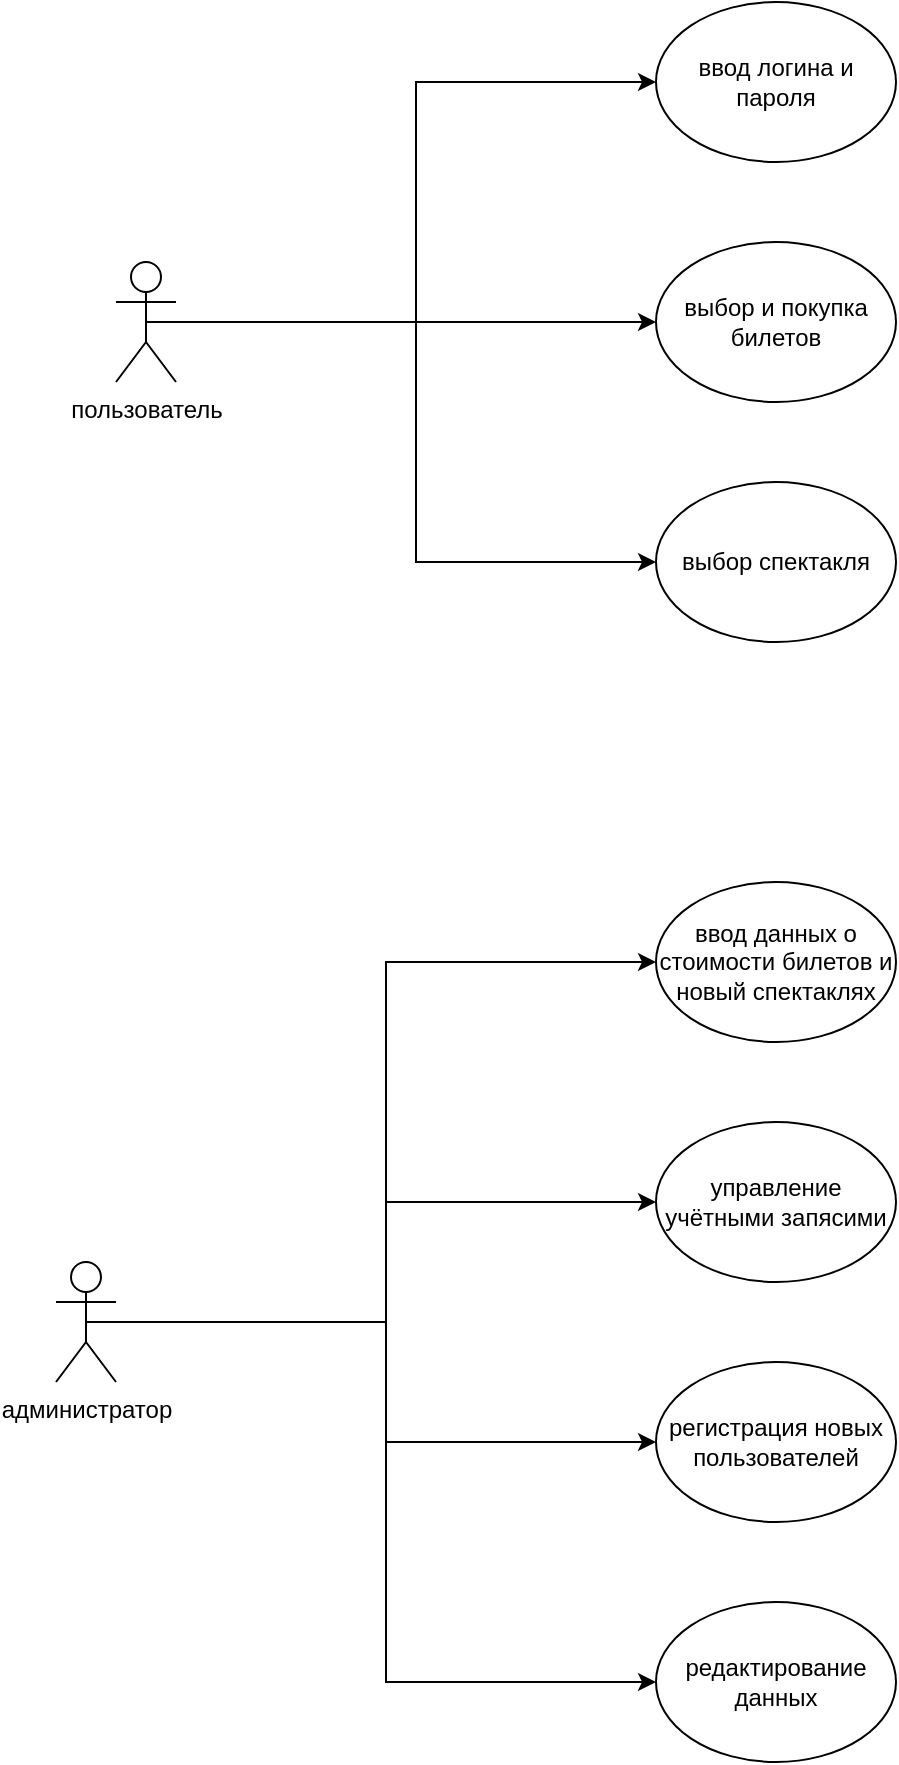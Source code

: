 <mxfile version="15.4.0" type="device"><diagram id="C5RBs43oDa-KdzZeNtuy" name="Page-1"><mxGraphModel dx="942" dy="642" grid="1" gridSize="10" guides="1" tooltips="1" connect="1" arrows="1" fold="1" page="1" pageScale="1" pageWidth="827" pageHeight="1169" math="0" shadow="0"><root><mxCell id="WIyWlLk6GJQsqaUBKTNV-0"/><mxCell id="WIyWlLk6GJQsqaUBKTNV-1" parent="WIyWlLk6GJQsqaUBKTNV-0"/><mxCell id="GqYJhVDQw4y92GzI00Fq-13" style="edgeStyle=orthogonalEdgeStyle;rounded=0;orthogonalLoop=1;jettySize=auto;html=1;exitX=0.5;exitY=0.5;exitDx=0;exitDy=0;exitPerimeter=0;entryX=0;entryY=0.5;entryDx=0;entryDy=0;" edge="1" parent="WIyWlLk6GJQsqaUBKTNV-1" source="GqYJhVDQw4y92GzI00Fq-3" target="GqYJhVDQw4y92GzI00Fq-12"><mxGeometry relative="1" as="geometry"/></mxCell><mxCell id="GqYJhVDQw4y92GzI00Fq-19" style="edgeStyle=orthogonalEdgeStyle;rounded=0;orthogonalLoop=1;jettySize=auto;html=1;exitX=0.5;exitY=0.5;exitDx=0;exitDy=0;exitPerimeter=0;entryX=0;entryY=0.5;entryDx=0;entryDy=0;" edge="1" parent="WIyWlLk6GJQsqaUBKTNV-1" source="GqYJhVDQw4y92GzI00Fq-3" target="GqYJhVDQw4y92GzI00Fq-18"><mxGeometry relative="1" as="geometry"/></mxCell><mxCell id="GqYJhVDQw4y92GzI00Fq-21" style="edgeStyle=orthogonalEdgeStyle;rounded=0;orthogonalLoop=1;jettySize=auto;html=1;exitX=0.5;exitY=0.5;exitDx=0;exitDy=0;exitPerimeter=0;entryX=0;entryY=0.5;entryDx=0;entryDy=0;" edge="1" parent="WIyWlLk6GJQsqaUBKTNV-1" source="GqYJhVDQw4y92GzI00Fq-3" target="GqYJhVDQw4y92GzI00Fq-20"><mxGeometry relative="1" as="geometry"/></mxCell><mxCell id="GqYJhVDQw4y92GzI00Fq-3" value="пользователь" style="shape=umlActor;verticalLabelPosition=bottom;verticalAlign=top;html=1;outlineConnect=0;" vertex="1" parent="WIyWlLk6GJQsqaUBKTNV-1"><mxGeometry x="90" y="210" width="30" height="60" as="geometry"/></mxCell><mxCell id="GqYJhVDQw4y92GzI00Fq-15" style="edgeStyle=orthogonalEdgeStyle;rounded=0;orthogonalLoop=1;jettySize=auto;html=1;exitX=0.5;exitY=0.5;exitDx=0;exitDy=0;exitPerimeter=0;entryX=0;entryY=0.5;entryDx=0;entryDy=0;" edge="1" parent="WIyWlLk6GJQsqaUBKTNV-1" source="GqYJhVDQw4y92GzI00Fq-9" target="GqYJhVDQw4y92GzI00Fq-14"><mxGeometry relative="1" as="geometry"/></mxCell><mxCell id="GqYJhVDQw4y92GzI00Fq-17" style="edgeStyle=orthogonalEdgeStyle;rounded=0;orthogonalLoop=1;jettySize=auto;html=1;exitX=0.5;exitY=0.5;exitDx=0;exitDy=0;exitPerimeter=0;entryX=0;entryY=0.5;entryDx=0;entryDy=0;" edge="1" parent="WIyWlLk6GJQsqaUBKTNV-1" source="GqYJhVDQw4y92GzI00Fq-9" target="GqYJhVDQw4y92GzI00Fq-16"><mxGeometry relative="1" as="geometry"/></mxCell><mxCell id="GqYJhVDQw4y92GzI00Fq-23" style="edgeStyle=orthogonalEdgeStyle;rounded=0;orthogonalLoop=1;jettySize=auto;html=1;exitX=0.5;exitY=0.5;exitDx=0;exitDy=0;exitPerimeter=0;" edge="1" parent="WIyWlLk6GJQsqaUBKTNV-1" source="GqYJhVDQw4y92GzI00Fq-9" target="GqYJhVDQw4y92GzI00Fq-22"><mxGeometry relative="1" as="geometry"/></mxCell><mxCell id="GqYJhVDQw4y92GzI00Fq-28" style="edgeStyle=orthogonalEdgeStyle;rounded=0;orthogonalLoop=1;jettySize=auto;html=1;exitX=0.5;exitY=0.5;exitDx=0;exitDy=0;exitPerimeter=0;entryX=0;entryY=0.5;entryDx=0;entryDy=0;" edge="1" parent="WIyWlLk6GJQsqaUBKTNV-1" source="GqYJhVDQw4y92GzI00Fq-9" target="GqYJhVDQw4y92GzI00Fq-25"><mxGeometry relative="1" as="geometry"/></mxCell><mxCell id="GqYJhVDQw4y92GzI00Fq-9" value="администратор" style="shape=umlActor;verticalLabelPosition=bottom;verticalAlign=top;html=1;" vertex="1" parent="WIyWlLk6GJQsqaUBKTNV-1"><mxGeometry x="60" y="710" width="30" height="60" as="geometry"/></mxCell><mxCell id="GqYJhVDQw4y92GzI00Fq-12" value="ввод логина и пароля" style="ellipse;whiteSpace=wrap;html=1;" vertex="1" parent="WIyWlLk6GJQsqaUBKTNV-1"><mxGeometry x="360" y="80" width="120" height="80" as="geometry"/></mxCell><mxCell id="GqYJhVDQw4y92GzI00Fq-14" value="регистрация новых пользователей" style="ellipse;whiteSpace=wrap;html=1;" vertex="1" parent="WIyWlLk6GJQsqaUBKTNV-1"><mxGeometry x="360" y="760" width="120" height="80" as="geometry"/></mxCell><mxCell id="GqYJhVDQw4y92GzI00Fq-16" value="ввод данных о стоимости билетов и новый спектаклях" style="ellipse;whiteSpace=wrap;html=1;" vertex="1" parent="WIyWlLk6GJQsqaUBKTNV-1"><mxGeometry x="360" y="520" width="120" height="80" as="geometry"/></mxCell><mxCell id="GqYJhVDQw4y92GzI00Fq-18" value="выбор и покупка билетов" style="ellipse;whiteSpace=wrap;html=1;" vertex="1" parent="WIyWlLk6GJQsqaUBKTNV-1"><mxGeometry x="360" y="200" width="120" height="80" as="geometry"/></mxCell><mxCell id="GqYJhVDQw4y92GzI00Fq-20" value="выбор спектакля" style="ellipse;whiteSpace=wrap;html=1;" vertex="1" parent="WIyWlLk6GJQsqaUBKTNV-1"><mxGeometry x="360" y="320" width="120" height="80" as="geometry"/></mxCell><mxCell id="GqYJhVDQw4y92GzI00Fq-22" value="управление учётными запясими" style="ellipse;whiteSpace=wrap;html=1;" vertex="1" parent="WIyWlLk6GJQsqaUBKTNV-1"><mxGeometry x="360" y="640" width="120" height="80" as="geometry"/></mxCell><mxCell id="GqYJhVDQw4y92GzI00Fq-25" value="редактирование данных" style="ellipse;whiteSpace=wrap;html=1;" vertex="1" parent="WIyWlLk6GJQsqaUBKTNV-1"><mxGeometry x="360" y="880" width="120" height="80" as="geometry"/></mxCell></root></mxGraphModel></diagram></mxfile>